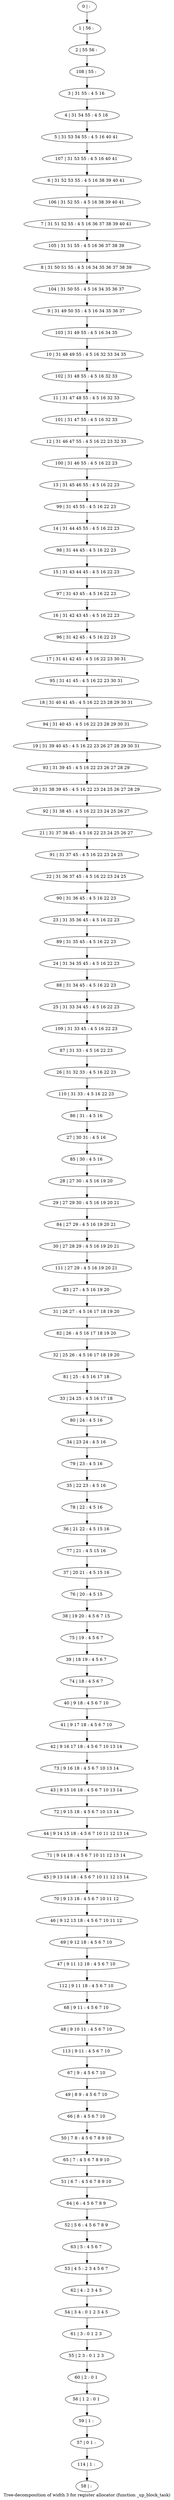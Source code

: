 digraph G {
graph [label="Tree-decomposition of width 3 for register allocator (function _up_block_task)"]
0[label="0 | : "];
1[label="1 | 56 : "];
2[label="2 | 55 56 : "];
3[label="3 | 31 55 : 4 5 16 "];
4[label="4 | 31 54 55 : 4 5 16 "];
5[label="5 | 31 53 54 55 : 4 5 16 40 41 "];
6[label="6 | 31 52 53 55 : 4 5 16 38 39 40 41 "];
7[label="7 | 31 51 52 55 : 4 5 16 36 37 38 39 40 41 "];
8[label="8 | 31 50 51 55 : 4 5 16 34 35 36 37 38 39 "];
9[label="9 | 31 49 50 55 : 4 5 16 34 35 36 37 "];
10[label="10 | 31 48 49 55 : 4 5 16 32 33 34 35 "];
11[label="11 | 31 47 48 55 : 4 5 16 32 33 "];
12[label="12 | 31 46 47 55 : 4 5 16 22 23 32 33 "];
13[label="13 | 31 45 46 55 : 4 5 16 22 23 "];
14[label="14 | 31 44 45 55 : 4 5 16 22 23 "];
15[label="15 | 31 43 44 45 : 4 5 16 22 23 "];
16[label="16 | 31 42 43 45 : 4 5 16 22 23 "];
17[label="17 | 31 41 42 45 : 4 5 16 22 23 30 31 "];
18[label="18 | 31 40 41 45 : 4 5 16 22 23 28 29 30 31 "];
19[label="19 | 31 39 40 45 : 4 5 16 22 23 26 27 28 29 30 31 "];
20[label="20 | 31 38 39 45 : 4 5 16 22 23 24 25 26 27 28 29 "];
21[label="21 | 31 37 38 45 : 4 5 16 22 23 24 25 26 27 "];
22[label="22 | 31 36 37 45 : 4 5 16 22 23 24 25 "];
23[label="23 | 31 35 36 45 : 4 5 16 22 23 "];
24[label="24 | 31 34 35 45 : 4 5 16 22 23 "];
25[label="25 | 31 33 34 45 : 4 5 16 22 23 "];
26[label="26 | 31 32 33 : 4 5 16 22 23 "];
27[label="27 | 30 31 : 4 5 16 "];
28[label="28 | 27 30 : 4 5 16 19 20 "];
29[label="29 | 27 29 30 : 4 5 16 19 20 21 "];
30[label="30 | 27 28 29 : 4 5 16 19 20 21 "];
31[label="31 | 26 27 : 4 5 16 17 18 19 20 "];
32[label="32 | 25 26 : 4 5 16 17 18 19 20 "];
33[label="33 | 24 25 : 4 5 16 17 18 "];
34[label="34 | 23 24 : 4 5 16 "];
35[label="35 | 22 23 : 4 5 16 "];
36[label="36 | 21 22 : 4 5 15 16 "];
37[label="37 | 20 21 : 4 5 15 16 "];
38[label="38 | 19 20 : 4 5 6 7 15 "];
39[label="39 | 18 19 : 4 5 6 7 "];
40[label="40 | 9 18 : 4 5 6 7 10 "];
41[label="41 | 9 17 18 : 4 5 6 7 10 "];
42[label="42 | 9 16 17 18 : 4 5 6 7 10 13 14 "];
43[label="43 | 9 15 16 18 : 4 5 6 7 10 13 14 "];
44[label="44 | 9 14 15 18 : 4 5 6 7 10 11 12 13 14 "];
45[label="45 | 9 13 14 18 : 4 5 6 7 10 11 12 13 14 "];
46[label="46 | 9 12 13 18 : 4 5 6 7 10 11 12 "];
47[label="47 | 9 11 12 18 : 4 5 6 7 10 "];
48[label="48 | 9 10 11 : 4 5 6 7 10 "];
49[label="49 | 8 9 : 4 5 6 7 10 "];
50[label="50 | 7 8 : 4 5 6 7 8 9 10 "];
51[label="51 | 6 7 : 4 5 6 7 8 9 10 "];
52[label="52 | 5 6 : 4 5 6 7 8 9 "];
53[label="53 | 4 5 : 2 3 4 5 6 7 "];
54[label="54 | 3 4 : 0 1 2 3 4 5 "];
55[label="55 | 2 3 : 0 1 2 3 "];
56[label="56 | 1 2 : 0 1 "];
57[label="57 | 0 1 : "];
58[label="58 | : "];
59[label="59 | 1 : "];
60[label="60 | 2 : 0 1 "];
61[label="61 | 3 : 0 1 2 3 "];
62[label="62 | 4 : 2 3 4 5 "];
63[label="63 | 5 : 4 5 6 7 "];
64[label="64 | 6 : 4 5 6 7 8 9 "];
65[label="65 | 7 : 4 5 6 7 8 9 10 "];
66[label="66 | 8 : 4 5 6 7 10 "];
67[label="67 | 9 : 4 5 6 7 10 "];
68[label="68 | 9 11 : 4 5 6 7 10 "];
69[label="69 | 9 12 18 : 4 5 6 7 10 "];
70[label="70 | 9 13 18 : 4 5 6 7 10 11 12 "];
71[label="71 | 9 14 18 : 4 5 6 7 10 11 12 13 14 "];
72[label="72 | 9 15 18 : 4 5 6 7 10 13 14 "];
73[label="73 | 9 16 18 : 4 5 6 7 10 13 14 "];
74[label="74 | 18 : 4 5 6 7 "];
75[label="75 | 19 : 4 5 6 7 "];
76[label="76 | 20 : 4 5 15 "];
77[label="77 | 21 : 4 5 15 16 "];
78[label="78 | 22 : 4 5 16 "];
79[label="79 | 23 : 4 5 16 "];
80[label="80 | 24 : 4 5 16 "];
81[label="81 | 25 : 4 5 16 17 18 "];
82[label="82 | 26 : 4 5 16 17 18 19 20 "];
83[label="83 | 27 : 4 5 16 19 20 "];
84[label="84 | 27 29 : 4 5 16 19 20 21 "];
85[label="85 | 30 : 4 5 16 "];
86[label="86 | 31 : 4 5 16 "];
87[label="87 | 31 33 : 4 5 16 22 23 "];
88[label="88 | 31 34 45 : 4 5 16 22 23 "];
89[label="89 | 31 35 45 : 4 5 16 22 23 "];
90[label="90 | 31 36 45 : 4 5 16 22 23 "];
91[label="91 | 31 37 45 : 4 5 16 22 23 24 25 "];
92[label="92 | 31 38 45 : 4 5 16 22 23 24 25 26 27 "];
93[label="93 | 31 39 45 : 4 5 16 22 23 26 27 28 29 "];
94[label="94 | 31 40 45 : 4 5 16 22 23 28 29 30 31 "];
95[label="95 | 31 41 45 : 4 5 16 22 23 30 31 "];
96[label="96 | 31 42 45 : 4 5 16 22 23 "];
97[label="97 | 31 43 45 : 4 5 16 22 23 "];
98[label="98 | 31 44 45 : 4 5 16 22 23 "];
99[label="99 | 31 45 55 : 4 5 16 22 23 "];
100[label="100 | 31 46 55 : 4 5 16 22 23 "];
101[label="101 | 31 47 55 : 4 5 16 32 33 "];
102[label="102 | 31 48 55 : 4 5 16 32 33 "];
103[label="103 | 31 49 55 : 4 5 16 34 35 "];
104[label="104 | 31 50 55 : 4 5 16 34 35 36 37 "];
105[label="105 | 31 51 55 : 4 5 16 36 37 38 39 "];
106[label="106 | 31 52 55 : 4 5 16 38 39 40 41 "];
107[label="107 | 31 53 55 : 4 5 16 40 41 "];
108[label="108 | 55 : "];
109[label="109 | 31 33 45 : 4 5 16 22 23 "];
110[label="110 | 31 33 : 4 5 16 22 23 "];
111[label="111 | 27 29 : 4 5 16 19 20 21 "];
112[label="112 | 9 11 18 : 4 5 6 7 10 "];
113[label="113 | 9 11 : 4 5 6 7 10 "];
114[label="114 | 1 : "];
0->1 ;
1->2 ;
3->4 ;
4->5 ;
28->29 ;
40->41 ;
41->42 ;
59->57 ;
56->59 ;
60->56 ;
55->60 ;
61->55 ;
54->61 ;
62->54 ;
53->62 ;
63->53 ;
52->63 ;
64->52 ;
51->64 ;
65->51 ;
50->65 ;
66->50 ;
49->66 ;
67->49 ;
68->48 ;
69->47 ;
46->69 ;
70->46 ;
45->70 ;
71->45 ;
44->71 ;
72->44 ;
43->72 ;
73->43 ;
42->73 ;
74->40 ;
39->74 ;
75->39 ;
38->75 ;
76->38 ;
37->76 ;
77->37 ;
36->77 ;
78->36 ;
35->78 ;
79->35 ;
34->79 ;
80->34 ;
33->80 ;
81->33 ;
32->81 ;
82->32 ;
31->82 ;
83->31 ;
84->30 ;
29->84 ;
85->28 ;
27->85 ;
86->27 ;
87->26 ;
88->25 ;
24->88 ;
89->24 ;
23->89 ;
90->23 ;
22->90 ;
91->22 ;
21->91 ;
92->21 ;
20->92 ;
93->20 ;
19->93 ;
94->19 ;
18->94 ;
95->18 ;
17->95 ;
96->17 ;
16->96 ;
97->16 ;
15->97 ;
98->15 ;
14->98 ;
99->14 ;
13->99 ;
100->13 ;
12->100 ;
101->12 ;
11->101 ;
102->11 ;
10->102 ;
103->10 ;
9->103 ;
104->9 ;
8->104 ;
105->8 ;
7->105 ;
106->7 ;
6->106 ;
107->6 ;
5->107 ;
108->3 ;
2->108 ;
109->87 ;
25->109 ;
110->86 ;
26->110 ;
111->83 ;
30->111 ;
112->68 ;
47->112 ;
113->67 ;
48->113 ;
114->58 ;
57->114 ;
}
